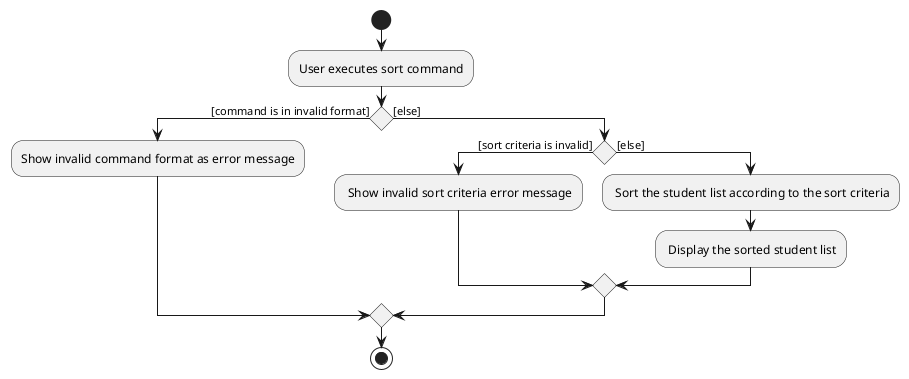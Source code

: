@startuml
start
:User executes sort command;

'Since the beta syntax does not support placing the condition outside the
'diamond we place it as the true branch instead.

if () then ([command is in invalid format])
    :Show invalid command format as error message;


else ([else])
    if () then ([sort criteria is invalid])
    : Show invalid sort criteria error message;
    else ([else])
        : Sort the student list according to the sort criteria;
        : Display the sorted student list;
    endif
endif
stop


@enduml
